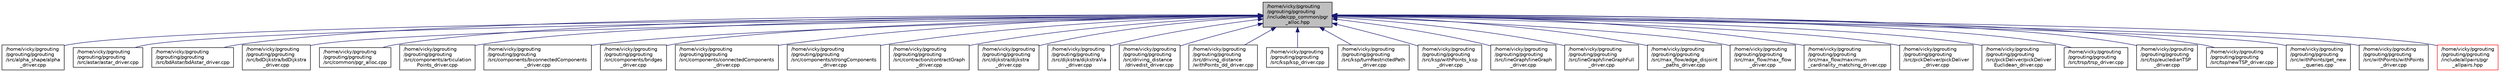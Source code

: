 digraph "/home/vicky/pgrouting/pgrouting/pgrouting/include/cpp_common/pgr_alloc.hpp"
{
  edge [fontname="Helvetica",fontsize="10",labelfontname="Helvetica",labelfontsize="10"];
  node [fontname="Helvetica",fontsize="10",shape=record];
  Node1 [label="/home/vicky/pgrouting\l/pgrouting/pgrouting\l/include/cpp_common/pgr\l_alloc.hpp",height=0.2,width=0.4,color="black", fillcolor="grey75", style="filled", fontcolor="black"];
  Node1 -> Node2 [dir="back",color="midnightblue",fontsize="10",style="solid",fontname="Helvetica"];
  Node2 [label="/home/vicky/pgrouting\l/pgrouting/pgrouting\l/src/alpha_shape/alpha\l_driver.cpp",height=0.2,width=0.4,color="black", fillcolor="white", style="filled",URL="$alpha__driver_8cpp.html"];
  Node1 -> Node3 [dir="back",color="midnightblue",fontsize="10",style="solid",fontname="Helvetica"];
  Node3 [label="/home/vicky/pgrouting\l/pgrouting/pgrouting\l/src/astar/astar_driver.cpp",height=0.2,width=0.4,color="black", fillcolor="white", style="filled",URL="$astar__driver_8cpp.html"];
  Node1 -> Node4 [dir="back",color="midnightblue",fontsize="10",style="solid",fontname="Helvetica"];
  Node4 [label="/home/vicky/pgrouting\l/pgrouting/pgrouting\l/src/bdAstar/bdAstar_driver.cpp",height=0.2,width=0.4,color="black", fillcolor="white", style="filled",URL="$bdAstar__driver_8cpp.html"];
  Node1 -> Node5 [dir="back",color="midnightblue",fontsize="10",style="solid",fontname="Helvetica"];
  Node5 [label="/home/vicky/pgrouting\l/pgrouting/pgrouting\l/src/bdDijkstra/bdDijkstra\l_driver.cpp",height=0.2,width=0.4,color="black", fillcolor="white", style="filled",URL="$bdDijkstra__driver_8cpp.html"];
  Node1 -> Node6 [dir="back",color="midnightblue",fontsize="10",style="solid",fontname="Helvetica"];
  Node6 [label="/home/vicky/pgrouting\l/pgrouting/pgrouting\l/src/common/pgr_alloc.cpp",height=0.2,width=0.4,color="black", fillcolor="white", style="filled",URL="$pgr__alloc_8cpp.html"];
  Node1 -> Node7 [dir="back",color="midnightblue",fontsize="10",style="solid",fontname="Helvetica"];
  Node7 [label="/home/vicky/pgrouting\l/pgrouting/pgrouting\l/src/components/articulation\lPoints_driver.cpp",height=0.2,width=0.4,color="black", fillcolor="white", style="filled",URL="$articulationPoints__driver_8cpp.html"];
  Node1 -> Node8 [dir="back",color="midnightblue",fontsize="10",style="solid",fontname="Helvetica"];
  Node8 [label="/home/vicky/pgrouting\l/pgrouting/pgrouting\l/src/components/biconnectedComponents\l_driver.cpp",height=0.2,width=0.4,color="black", fillcolor="white", style="filled",URL="$biconnectedComponents__driver_8cpp.html"];
  Node1 -> Node9 [dir="back",color="midnightblue",fontsize="10",style="solid",fontname="Helvetica"];
  Node9 [label="/home/vicky/pgrouting\l/pgrouting/pgrouting\l/src/components/bridges\l_driver.cpp",height=0.2,width=0.4,color="black", fillcolor="white", style="filled",URL="$bridges__driver_8cpp.html"];
  Node1 -> Node10 [dir="back",color="midnightblue",fontsize="10",style="solid",fontname="Helvetica"];
  Node10 [label="/home/vicky/pgrouting\l/pgrouting/pgrouting\l/src/components/connectedComponents\l_driver.cpp",height=0.2,width=0.4,color="black", fillcolor="white", style="filled",URL="$connectedComponents__driver_8cpp.html"];
  Node1 -> Node11 [dir="back",color="midnightblue",fontsize="10",style="solid",fontname="Helvetica"];
  Node11 [label="/home/vicky/pgrouting\l/pgrouting/pgrouting\l/src/components/strongComponents\l_driver.cpp",height=0.2,width=0.4,color="black", fillcolor="white", style="filled",URL="$strongComponents__driver_8cpp.html"];
  Node1 -> Node12 [dir="back",color="midnightblue",fontsize="10",style="solid",fontname="Helvetica"];
  Node12 [label="/home/vicky/pgrouting\l/pgrouting/pgrouting\l/src/contraction/contractGraph\l_driver.cpp",height=0.2,width=0.4,color="black", fillcolor="white", style="filled",URL="$contractGraph__driver_8cpp.html"];
  Node1 -> Node13 [dir="back",color="midnightblue",fontsize="10",style="solid",fontname="Helvetica"];
  Node13 [label="/home/vicky/pgrouting\l/pgrouting/pgrouting\l/src/dijkstra/dijkstra\l_driver.cpp",height=0.2,width=0.4,color="black", fillcolor="white", style="filled",URL="$dijkstra__driver_8cpp.html"];
  Node1 -> Node14 [dir="back",color="midnightblue",fontsize="10",style="solid",fontname="Helvetica"];
  Node14 [label="/home/vicky/pgrouting\l/pgrouting/pgrouting\l/src/dijkstra/dijkstraVia\l_driver.cpp",height=0.2,width=0.4,color="black", fillcolor="white", style="filled",URL="$dijkstraVia__driver_8cpp.html"];
  Node1 -> Node15 [dir="back",color="midnightblue",fontsize="10",style="solid",fontname="Helvetica"];
  Node15 [label="/home/vicky/pgrouting\l/pgrouting/pgrouting\l/src/driving_distance\l/drivedist_driver.cpp",height=0.2,width=0.4,color="black", fillcolor="white", style="filled",URL="$drivedist__driver_8cpp.html"];
  Node1 -> Node16 [dir="back",color="midnightblue",fontsize="10",style="solid",fontname="Helvetica"];
  Node16 [label="/home/vicky/pgrouting\l/pgrouting/pgrouting\l/src/driving_distance\l/withPoints_dd_driver.cpp",height=0.2,width=0.4,color="black", fillcolor="white", style="filled",URL="$withPoints__dd__driver_8cpp.html"];
  Node1 -> Node17 [dir="back",color="midnightblue",fontsize="10",style="solid",fontname="Helvetica"];
  Node17 [label="/home/vicky/pgrouting\l/pgrouting/pgrouting\l/src/ksp/ksp_driver.cpp",height=0.2,width=0.4,color="black", fillcolor="white", style="filled",URL="$ksp__driver_8cpp.html"];
  Node1 -> Node18 [dir="back",color="midnightblue",fontsize="10",style="solid",fontname="Helvetica"];
  Node18 [label="/home/vicky/pgrouting\l/pgrouting/pgrouting\l/src/ksp/turnRestrictedPath\l_driver.cpp",height=0.2,width=0.4,color="black", fillcolor="white", style="filled",URL="$turnRestrictedPath__driver_8cpp.html"];
  Node1 -> Node19 [dir="back",color="midnightblue",fontsize="10",style="solid",fontname="Helvetica"];
  Node19 [label="/home/vicky/pgrouting\l/pgrouting/pgrouting\l/src/ksp/withPoints_ksp\l_driver.cpp",height=0.2,width=0.4,color="black", fillcolor="white", style="filled",URL="$withPoints__ksp__driver_8cpp.html"];
  Node1 -> Node20 [dir="back",color="midnightblue",fontsize="10",style="solid",fontname="Helvetica"];
  Node20 [label="/home/vicky/pgrouting\l/pgrouting/pgrouting\l/src/lineGraph/lineGraph\l_driver.cpp",height=0.2,width=0.4,color="black", fillcolor="white", style="filled",URL="$lineGraph__driver_8cpp.html"];
  Node1 -> Node21 [dir="back",color="midnightblue",fontsize="10",style="solid",fontname="Helvetica"];
  Node21 [label="/home/vicky/pgrouting\l/pgrouting/pgrouting\l/src/lineGraph/lineGraphFull\l_driver.cpp",height=0.2,width=0.4,color="black", fillcolor="white", style="filled",URL="$lineGraphFull__driver_8cpp.html"];
  Node1 -> Node22 [dir="back",color="midnightblue",fontsize="10",style="solid",fontname="Helvetica"];
  Node22 [label="/home/vicky/pgrouting\l/pgrouting/pgrouting\l/src/max_flow/edge_disjoint\l_paths_driver.cpp",height=0.2,width=0.4,color="black", fillcolor="white", style="filled",URL="$edge__disjoint__paths__driver_8cpp.html"];
  Node1 -> Node23 [dir="back",color="midnightblue",fontsize="10",style="solid",fontname="Helvetica"];
  Node23 [label="/home/vicky/pgrouting\l/pgrouting/pgrouting\l/src/max_flow/max_flow\l_driver.cpp",height=0.2,width=0.4,color="black", fillcolor="white", style="filled",URL="$max__flow__driver_8cpp.html"];
  Node1 -> Node24 [dir="back",color="midnightblue",fontsize="10",style="solid",fontname="Helvetica"];
  Node24 [label="/home/vicky/pgrouting\l/pgrouting/pgrouting\l/src/max_flow/maximum\l_cardinality_matching_driver.cpp",height=0.2,width=0.4,color="black", fillcolor="white", style="filled",URL="$maximum__cardinality__matching__driver_8cpp.html"];
  Node1 -> Node25 [dir="back",color="midnightblue",fontsize="10",style="solid",fontname="Helvetica"];
  Node25 [label="/home/vicky/pgrouting\l/pgrouting/pgrouting\l/src/pickDeliver/pickDeliver\l_driver.cpp",height=0.2,width=0.4,color="black", fillcolor="white", style="filled",URL="$pickDeliver__driver_8cpp.html"];
  Node1 -> Node26 [dir="back",color="midnightblue",fontsize="10",style="solid",fontname="Helvetica"];
  Node26 [label="/home/vicky/pgrouting\l/pgrouting/pgrouting\l/src/pickDeliver/pickDeliver\lEuclidean_driver.cpp",height=0.2,width=0.4,color="black", fillcolor="white", style="filled",URL="$pickDeliverEuclidean__driver_8cpp.html"];
  Node1 -> Node27 [dir="back",color="midnightblue",fontsize="10",style="solid",fontname="Helvetica"];
  Node27 [label="/home/vicky/pgrouting\l/pgrouting/pgrouting\l/src/trsp/trsp_driver.cpp",height=0.2,width=0.4,color="black", fillcolor="white", style="filled",URL="$trsp__driver_8cpp.html"];
  Node1 -> Node28 [dir="back",color="midnightblue",fontsize="10",style="solid",fontname="Helvetica"];
  Node28 [label="/home/vicky/pgrouting\l/pgrouting/pgrouting\l/src/tsp/eucledianTSP\l_driver.cpp",height=0.2,width=0.4,color="black", fillcolor="white", style="filled",URL="$eucledianTSP__driver_8cpp.html"];
  Node1 -> Node29 [dir="back",color="midnightblue",fontsize="10",style="solid",fontname="Helvetica"];
  Node29 [label="/home/vicky/pgrouting\l/pgrouting/pgrouting\l/src/tsp/newTSP_driver.cpp",height=0.2,width=0.4,color="black", fillcolor="white", style="filled",URL="$newTSP__driver_8cpp.html"];
  Node1 -> Node30 [dir="back",color="midnightblue",fontsize="10",style="solid",fontname="Helvetica"];
  Node30 [label="/home/vicky/pgrouting\l/pgrouting/pgrouting\l/src/withPoints/get_new\l_queries.cpp",height=0.2,width=0.4,color="black", fillcolor="white", style="filled",URL="$get__new__queries_8cpp.html"];
  Node1 -> Node31 [dir="back",color="midnightblue",fontsize="10",style="solid",fontname="Helvetica"];
  Node31 [label="/home/vicky/pgrouting\l/pgrouting/pgrouting\l/src/withPoints/withPoints\l_driver.cpp",height=0.2,width=0.4,color="black", fillcolor="white", style="filled",URL="$withPoints__driver_8cpp.html"];
  Node1 -> Node32 [dir="back",color="midnightblue",fontsize="10",style="solid",fontname="Helvetica"];
  Node32 [label="/home/vicky/pgrouting\l/pgrouting/pgrouting\l/include/allpairs/pgr\l_allpairs.hpp",height=0.2,width=0.4,color="red", fillcolor="white", style="filled",URL="$pgr__allpairs_8hpp.html"];
}
